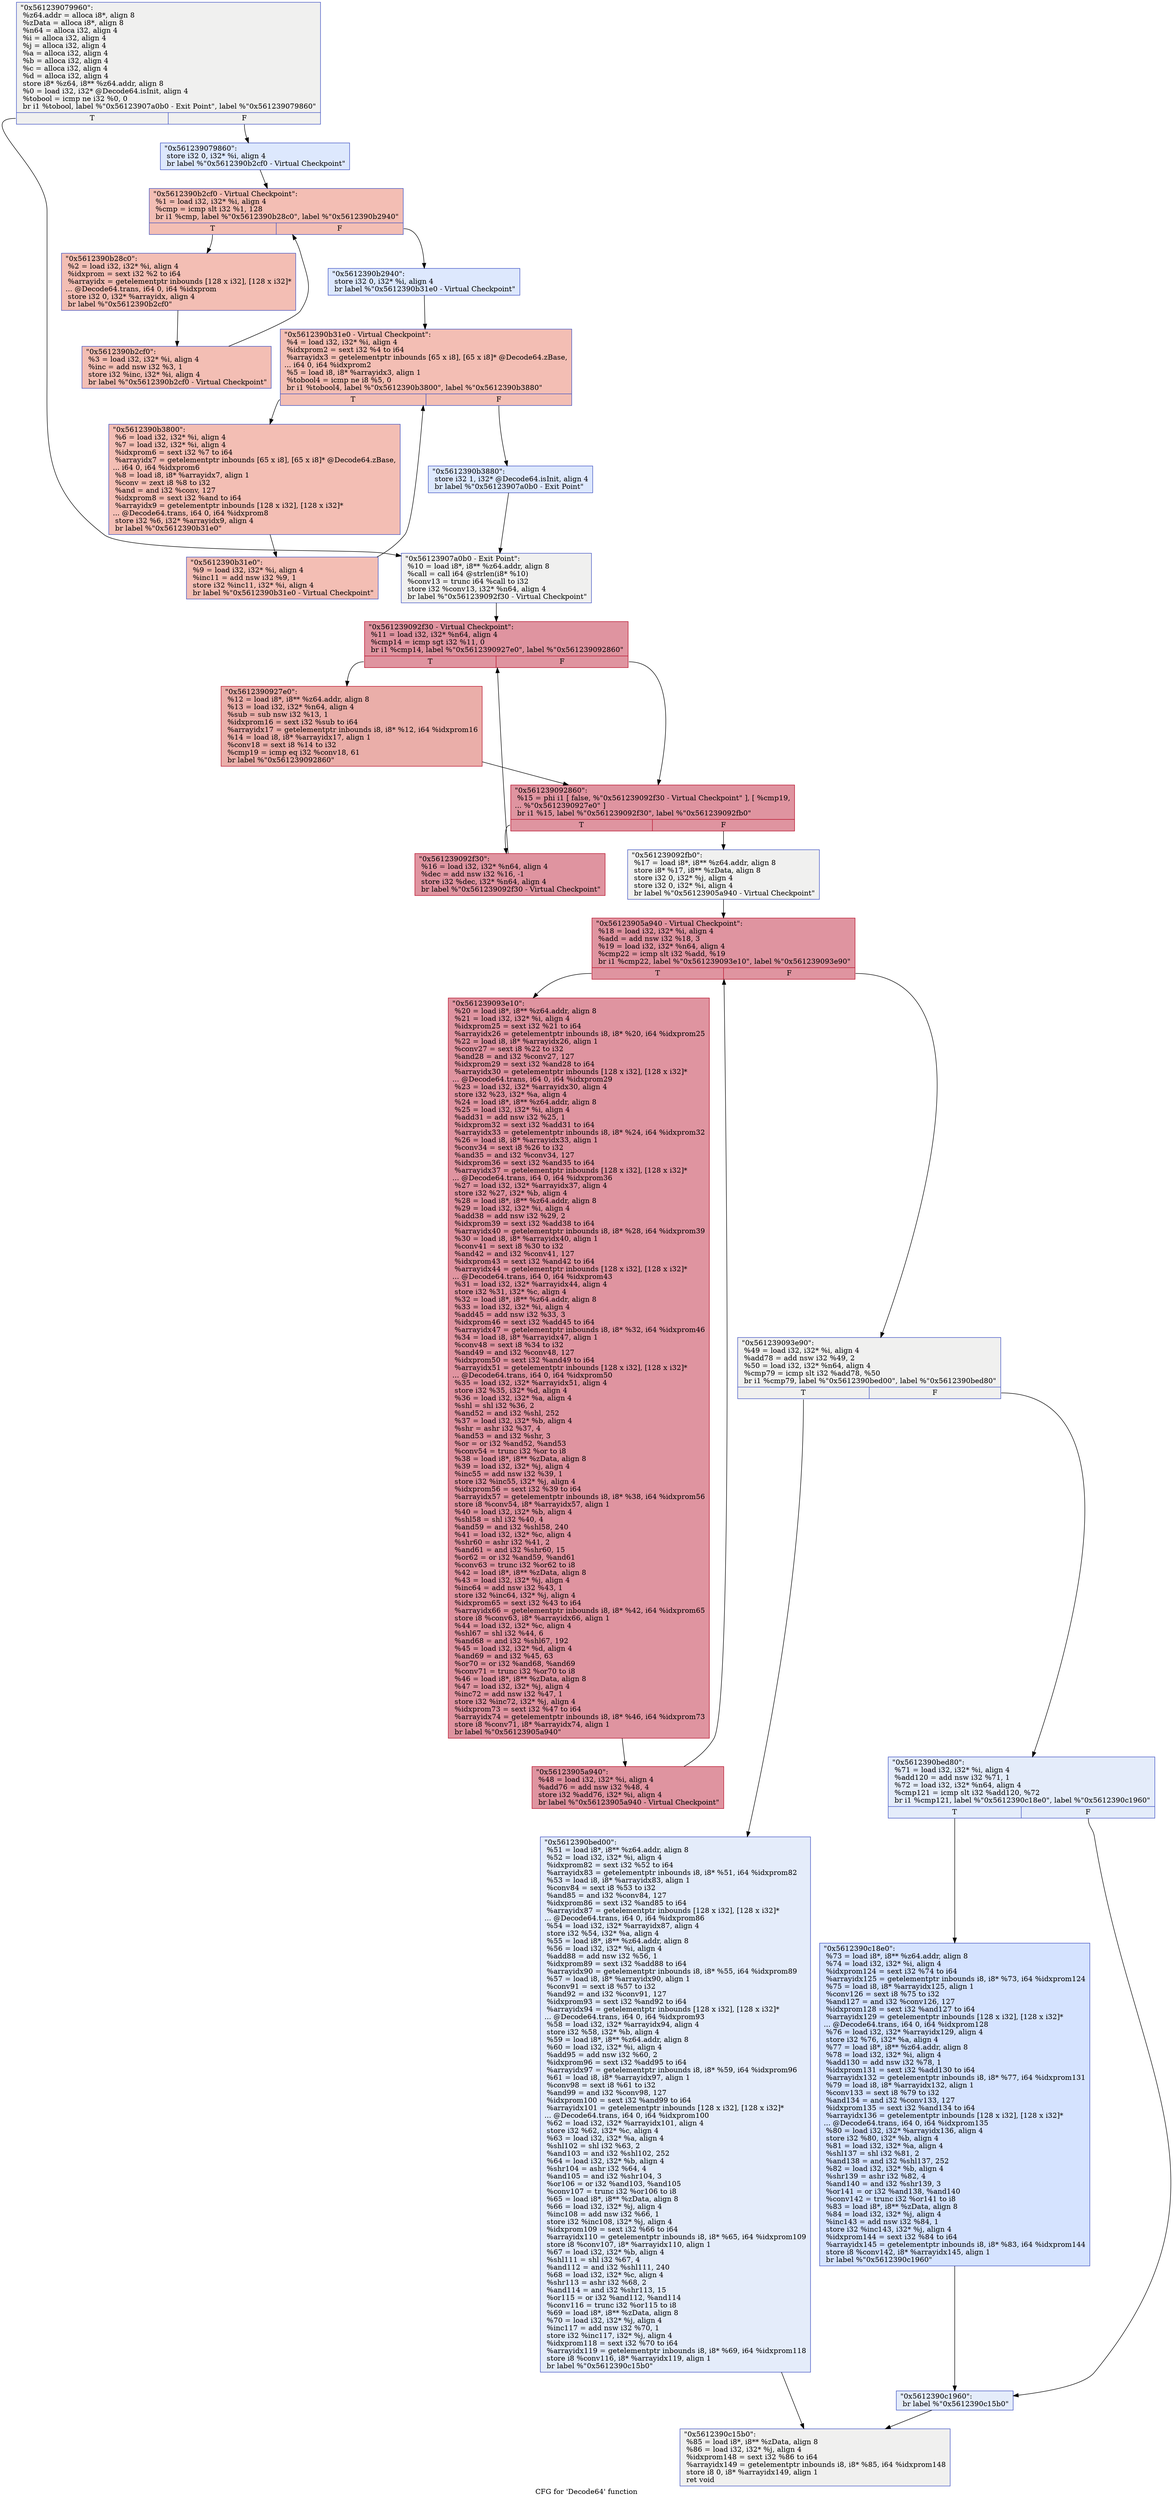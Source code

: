 digraph "CFG for 'Decode64' function" {
	label="CFG for 'Decode64' function";

	Node0x561239079960 [shape=record,color="#3d50c3ff", style=filled, fillcolor="#dedcdb70",label="{\"0x561239079960\":\l  %z64.addr = alloca i8*, align 8\l  %zData = alloca i8*, align 8\l  %n64 = alloca i32, align 4\l  %i = alloca i32, align 4\l  %j = alloca i32, align 4\l  %a = alloca i32, align 4\l  %b = alloca i32, align 4\l  %c = alloca i32, align 4\l  %d = alloca i32, align 4\l  store i8* %z64, i8** %z64.addr, align 8\l  %0 = load i32, i32* @Decode64.isInit, align 4\l  %tobool = icmp ne i32 %0, 0\l  br i1 %tobool, label %\"0x56123907a0b0 - Exit Point\", label %\"0x561239079860\"\l|{<s0>T|<s1>F}}"];
	Node0x561239079960:s0 -> Node0x56123907a0b0;
	Node0x561239079960:s1 -> Node0x561239079860;
	Node0x561239079860 [shape=record,color="#3d50c3ff", style=filled, fillcolor="#b2ccfb70",label="{\"0x561239079860\":                                 \l  store i32 0, i32* %i, align 4\l  br label %\"0x5612390b2cf0 - Virtual Checkpoint\"\l}"];
	Node0x561239079860 -> Node0x5612390798d0;
	Node0x5612390798d0 [shape=record,color="#3d50c3ff", style=filled, fillcolor="#e36c5570",label="{\"0x5612390b2cf0 - Virtual Checkpoint\":            \l  %1 = load i32, i32* %i, align 4\l  %cmp = icmp slt i32 %1, 128\l  br i1 %cmp, label %\"0x5612390b28c0\", label %\"0x5612390b2940\"\l|{<s0>T|<s1>F}}"];
	Node0x5612390798d0:s0 -> Node0x5612390b28c0;
	Node0x5612390798d0:s1 -> Node0x5612390b2940;
	Node0x5612390b28c0 [shape=record,color="#3d50c3ff", style=filled, fillcolor="#e36c5570",label="{\"0x5612390b28c0\":                                 \l  %2 = load i32, i32* %i, align 4\l  %idxprom = sext i32 %2 to i64\l  %arrayidx = getelementptr inbounds [128 x i32], [128 x i32]*\l... @Decode64.trans, i64 0, i64 %idxprom\l  store i32 0, i32* %arrayidx, align 4\l  br label %\"0x5612390b2cf0\"\l}"];
	Node0x5612390b28c0 -> Node0x5612390b2cf0;
	Node0x5612390b2cf0 [shape=record,color="#3d50c3ff", style=filled, fillcolor="#e36c5570",label="{\"0x5612390b2cf0\":                                 \l  %3 = load i32, i32* %i, align 4\l  %inc = add nsw i32 %3, 1\l  store i32 %inc, i32* %i, align 4\l  br label %\"0x5612390b2cf0 - Virtual Checkpoint\"\l}"];
	Node0x5612390b2cf0 -> Node0x5612390798d0;
	Node0x5612390b2940 [shape=record,color="#3d50c3ff", style=filled, fillcolor="#b2ccfb70",label="{\"0x5612390b2940\":                                 \l  store i32 0, i32* %i, align 4\l  br label %\"0x5612390b31e0 - Virtual Checkpoint\"\l}"];
	Node0x5612390b2940 -> Node0x5612390b3080;
	Node0x5612390b3080 [shape=record,color="#3d50c3ff", style=filled, fillcolor="#e36c5570",label="{\"0x5612390b31e0 - Virtual Checkpoint\":            \l  %4 = load i32, i32* %i, align 4\l  %idxprom2 = sext i32 %4 to i64\l  %arrayidx3 = getelementptr inbounds [65 x i8], [65 x i8]* @Decode64.zBase,\l... i64 0, i64 %idxprom2\l  %5 = load i8, i8* %arrayidx3, align 1\l  %tobool4 = icmp ne i8 %5, 0\l  br i1 %tobool4, label %\"0x5612390b3800\", label %\"0x5612390b3880\"\l|{<s0>T|<s1>F}}"];
	Node0x5612390b3080:s0 -> Node0x5612390b3800;
	Node0x5612390b3080:s1 -> Node0x5612390b3880;
	Node0x5612390b3800 [shape=record,color="#3d50c3ff", style=filled, fillcolor="#e36c5570",label="{\"0x5612390b3800\":                                 \l  %6 = load i32, i32* %i, align 4\l  %7 = load i32, i32* %i, align 4\l  %idxprom6 = sext i32 %7 to i64\l  %arrayidx7 = getelementptr inbounds [65 x i8], [65 x i8]* @Decode64.zBase,\l... i64 0, i64 %idxprom6\l  %8 = load i8, i8* %arrayidx7, align 1\l  %conv = zext i8 %8 to i32\l  %and = and i32 %conv, 127\l  %idxprom8 = sext i32 %and to i64\l  %arrayidx9 = getelementptr inbounds [128 x i32], [128 x i32]*\l... @Decode64.trans, i64 0, i64 %idxprom8\l  store i32 %6, i32* %arrayidx9, align 4\l  br label %\"0x5612390b31e0\"\l}"];
	Node0x5612390b3800 -> Node0x5612390b31e0;
	Node0x5612390b31e0 [shape=record,color="#3d50c3ff", style=filled, fillcolor="#e36c5570",label="{\"0x5612390b31e0\":                                 \l  %9 = load i32, i32* %i, align 4\l  %inc11 = add nsw i32 %9, 1\l  store i32 %inc11, i32* %i, align 4\l  br label %\"0x5612390b31e0 - Virtual Checkpoint\"\l}"];
	Node0x5612390b31e0 -> Node0x5612390b3080;
	Node0x5612390b3880 [shape=record,color="#3d50c3ff", style=filled, fillcolor="#b2ccfb70",label="{\"0x5612390b3880\":                                 \l  store i32 1, i32* @Decode64.isInit, align 4\l  br label %\"0x56123907a0b0 - Exit Point\"\l}"];
	Node0x5612390b3880 -> Node0x56123907a0b0;
	Node0x56123907a0b0 [shape=record,color="#3d50c3ff", style=filled, fillcolor="#dedcdb70",label="{\"0x56123907a0b0 - Exit Point\":                    \l  %10 = load i8*, i8** %z64.addr, align 8\l  %call = call i64 @strlen(i8* %10)\l  %conv13 = trunc i64 %call to i32\l  store i32 %conv13, i32* %n64, align 4\l  br label %\"0x561239092f30 - Virtual Checkpoint\"\l}"];
	Node0x56123907a0b0 -> Node0x5612390925d0;
	Node0x5612390925d0 [shape=record,color="#b70d28ff", style=filled, fillcolor="#b70d2870",label="{\"0x561239092f30 - Virtual Checkpoint\":            \l  %11 = load i32, i32* %n64, align 4\l  %cmp14 = icmp sgt i32 %11, 0\l  br i1 %cmp14, label %\"0x5612390927e0\", label %\"0x561239092860\"\l|{<s0>T|<s1>F}}"];
	Node0x5612390925d0:s0 -> Node0x5612390927e0;
	Node0x5612390925d0:s1 -> Node0x561239092860;
	Node0x5612390927e0 [shape=record,color="#b70d28ff", style=filled, fillcolor="#d0473d70",label="{\"0x5612390927e0\":                                 \l  %12 = load i8*, i8** %z64.addr, align 8\l  %13 = load i32, i32* %n64, align 4\l  %sub = sub nsw i32 %13, 1\l  %idxprom16 = sext i32 %sub to i64\l  %arrayidx17 = getelementptr inbounds i8, i8* %12, i64 %idxprom16\l  %14 = load i8, i8* %arrayidx17, align 1\l  %conv18 = sext i8 %14 to i32\l  %cmp19 = icmp eq i32 %conv18, 61\l  br label %\"0x561239092860\"\l}"];
	Node0x5612390927e0 -> Node0x561239092860;
	Node0x561239092860 [shape=record,color="#b70d28ff", style=filled, fillcolor="#b70d2870",label="{\"0x561239092860\":                                 \l  %15 = phi i1 [ false, %\"0x561239092f30 - Virtual Checkpoint\" ], [ %cmp19,\l... %\"0x5612390927e0\" ]\l  br i1 %15, label %\"0x561239092f30\", label %\"0x561239092fb0\"\l|{<s0>T|<s1>F}}"];
	Node0x561239092860:s0 -> Node0x561239092f30;
	Node0x561239092860:s1 -> Node0x561239092fb0;
	Node0x561239092f30 [shape=record,color="#b70d28ff", style=filled, fillcolor="#b70d2870",label="{\"0x561239092f30\":                                 \l  %16 = load i32, i32* %n64, align 4\l  %dec = add nsw i32 %16, -1\l  store i32 %dec, i32* %n64, align 4\l  br label %\"0x561239092f30 - Virtual Checkpoint\"\l}"];
	Node0x561239092f30 -> Node0x5612390925d0;
	Node0x561239092fb0 [shape=record,color="#3d50c3ff", style=filled, fillcolor="#dedcdb70",label="{\"0x561239092fb0\":                                 \l  %17 = load i8*, i8** %z64.addr, align 8\l  store i8* %17, i8** %zData, align 8\l  store i32 0, i32* %j, align 4\l  store i32 0, i32* %i, align 4\l  br label %\"0x56123905a940 - Virtual Checkpoint\"\l}"];
	Node0x561239092fb0 -> Node0x561239093ae0;
	Node0x561239093ae0 [shape=record,color="#b70d28ff", style=filled, fillcolor="#b70d2870",label="{\"0x56123905a940 - Virtual Checkpoint\":            \l  %18 = load i32, i32* %i, align 4\l  %add = add nsw i32 %18, 3\l  %19 = load i32, i32* %n64, align 4\l  %cmp22 = icmp slt i32 %add, %19\l  br i1 %cmp22, label %\"0x561239093e10\", label %\"0x561239093e90\"\l|{<s0>T|<s1>F}}"];
	Node0x561239093ae0:s0 -> Node0x561239093e10;
	Node0x561239093ae0:s1 -> Node0x561239093e90;
	Node0x561239093e10 [shape=record,color="#b70d28ff", style=filled, fillcolor="#b70d2870",label="{\"0x561239093e10\":                                 \l  %20 = load i8*, i8** %z64.addr, align 8\l  %21 = load i32, i32* %i, align 4\l  %idxprom25 = sext i32 %21 to i64\l  %arrayidx26 = getelementptr inbounds i8, i8* %20, i64 %idxprom25\l  %22 = load i8, i8* %arrayidx26, align 1\l  %conv27 = sext i8 %22 to i32\l  %and28 = and i32 %conv27, 127\l  %idxprom29 = sext i32 %and28 to i64\l  %arrayidx30 = getelementptr inbounds [128 x i32], [128 x i32]*\l... @Decode64.trans, i64 0, i64 %idxprom29\l  %23 = load i32, i32* %arrayidx30, align 4\l  store i32 %23, i32* %a, align 4\l  %24 = load i8*, i8** %z64.addr, align 8\l  %25 = load i32, i32* %i, align 4\l  %add31 = add nsw i32 %25, 1\l  %idxprom32 = sext i32 %add31 to i64\l  %arrayidx33 = getelementptr inbounds i8, i8* %24, i64 %idxprom32\l  %26 = load i8, i8* %arrayidx33, align 1\l  %conv34 = sext i8 %26 to i32\l  %and35 = and i32 %conv34, 127\l  %idxprom36 = sext i32 %and35 to i64\l  %arrayidx37 = getelementptr inbounds [128 x i32], [128 x i32]*\l... @Decode64.trans, i64 0, i64 %idxprom36\l  %27 = load i32, i32* %arrayidx37, align 4\l  store i32 %27, i32* %b, align 4\l  %28 = load i8*, i8** %z64.addr, align 8\l  %29 = load i32, i32* %i, align 4\l  %add38 = add nsw i32 %29, 2\l  %idxprom39 = sext i32 %add38 to i64\l  %arrayidx40 = getelementptr inbounds i8, i8* %28, i64 %idxprom39\l  %30 = load i8, i8* %arrayidx40, align 1\l  %conv41 = sext i8 %30 to i32\l  %and42 = and i32 %conv41, 127\l  %idxprom43 = sext i32 %and42 to i64\l  %arrayidx44 = getelementptr inbounds [128 x i32], [128 x i32]*\l... @Decode64.trans, i64 0, i64 %idxprom43\l  %31 = load i32, i32* %arrayidx44, align 4\l  store i32 %31, i32* %c, align 4\l  %32 = load i8*, i8** %z64.addr, align 8\l  %33 = load i32, i32* %i, align 4\l  %add45 = add nsw i32 %33, 3\l  %idxprom46 = sext i32 %add45 to i64\l  %arrayidx47 = getelementptr inbounds i8, i8* %32, i64 %idxprom46\l  %34 = load i8, i8* %arrayidx47, align 1\l  %conv48 = sext i8 %34 to i32\l  %and49 = and i32 %conv48, 127\l  %idxprom50 = sext i32 %and49 to i64\l  %arrayidx51 = getelementptr inbounds [128 x i32], [128 x i32]*\l... @Decode64.trans, i64 0, i64 %idxprom50\l  %35 = load i32, i32* %arrayidx51, align 4\l  store i32 %35, i32* %d, align 4\l  %36 = load i32, i32* %a, align 4\l  %shl = shl i32 %36, 2\l  %and52 = and i32 %shl, 252\l  %37 = load i32, i32* %b, align 4\l  %shr = ashr i32 %37, 4\l  %and53 = and i32 %shr, 3\l  %or = or i32 %and52, %and53\l  %conv54 = trunc i32 %or to i8\l  %38 = load i8*, i8** %zData, align 8\l  %39 = load i32, i32* %j, align 4\l  %inc55 = add nsw i32 %39, 1\l  store i32 %inc55, i32* %j, align 4\l  %idxprom56 = sext i32 %39 to i64\l  %arrayidx57 = getelementptr inbounds i8, i8* %38, i64 %idxprom56\l  store i8 %conv54, i8* %arrayidx57, align 1\l  %40 = load i32, i32* %b, align 4\l  %shl58 = shl i32 %40, 4\l  %and59 = and i32 %shl58, 240\l  %41 = load i32, i32* %c, align 4\l  %shr60 = ashr i32 %41, 2\l  %and61 = and i32 %shr60, 15\l  %or62 = or i32 %and59, %and61\l  %conv63 = trunc i32 %or62 to i8\l  %42 = load i8*, i8** %zData, align 8\l  %43 = load i32, i32* %j, align 4\l  %inc64 = add nsw i32 %43, 1\l  store i32 %inc64, i32* %j, align 4\l  %idxprom65 = sext i32 %43 to i64\l  %arrayidx66 = getelementptr inbounds i8, i8* %42, i64 %idxprom65\l  store i8 %conv63, i8* %arrayidx66, align 1\l  %44 = load i32, i32* %c, align 4\l  %shl67 = shl i32 %44, 6\l  %and68 = and i32 %shl67, 192\l  %45 = load i32, i32* %d, align 4\l  %and69 = and i32 %45, 63\l  %or70 = or i32 %and68, %and69\l  %conv71 = trunc i32 %or70 to i8\l  %46 = load i8*, i8** %zData, align 8\l  %47 = load i32, i32* %j, align 4\l  %inc72 = add nsw i32 %47, 1\l  store i32 %inc72, i32* %j, align 4\l  %idxprom73 = sext i32 %47 to i64\l  %arrayidx74 = getelementptr inbounds i8, i8* %46, i64 %idxprom73\l  store i8 %conv71, i8* %arrayidx74, align 1\l  br label %\"0x56123905a940\"\l}"];
	Node0x561239093e10 -> Node0x56123905a940;
	Node0x56123905a940 [shape=record,color="#b70d28ff", style=filled, fillcolor="#b70d2870",label="{\"0x56123905a940\":                                 \l  %48 = load i32, i32* %i, align 4\l  %add76 = add nsw i32 %48, 4\l  store i32 %add76, i32* %i, align 4\l  br label %\"0x56123905a940 - Virtual Checkpoint\"\l}"];
	Node0x56123905a940 -> Node0x561239093ae0;
	Node0x561239093e90 [shape=record,color="#3d50c3ff", style=filled, fillcolor="#dedcdb70",label="{\"0x561239093e90\":                                 \l  %49 = load i32, i32* %i, align 4\l  %add78 = add nsw i32 %49, 2\l  %50 = load i32, i32* %n64, align 4\l  %cmp79 = icmp slt i32 %add78, %50\l  br i1 %cmp79, label %\"0x5612390bed00\", label %\"0x5612390bed80\"\l|{<s0>T|<s1>F}}"];
	Node0x561239093e90:s0 -> Node0x5612390bed00;
	Node0x561239093e90:s1 -> Node0x5612390bed80;
	Node0x5612390bed00 [shape=record,color="#3d50c3ff", style=filled, fillcolor="#c1d4f470",label="{\"0x5612390bed00\":                                 \l  %51 = load i8*, i8** %z64.addr, align 8\l  %52 = load i32, i32* %i, align 4\l  %idxprom82 = sext i32 %52 to i64\l  %arrayidx83 = getelementptr inbounds i8, i8* %51, i64 %idxprom82\l  %53 = load i8, i8* %arrayidx83, align 1\l  %conv84 = sext i8 %53 to i32\l  %and85 = and i32 %conv84, 127\l  %idxprom86 = sext i32 %and85 to i64\l  %arrayidx87 = getelementptr inbounds [128 x i32], [128 x i32]*\l... @Decode64.trans, i64 0, i64 %idxprom86\l  %54 = load i32, i32* %arrayidx87, align 4\l  store i32 %54, i32* %a, align 4\l  %55 = load i8*, i8** %z64.addr, align 8\l  %56 = load i32, i32* %i, align 4\l  %add88 = add nsw i32 %56, 1\l  %idxprom89 = sext i32 %add88 to i64\l  %arrayidx90 = getelementptr inbounds i8, i8* %55, i64 %idxprom89\l  %57 = load i8, i8* %arrayidx90, align 1\l  %conv91 = sext i8 %57 to i32\l  %and92 = and i32 %conv91, 127\l  %idxprom93 = sext i32 %and92 to i64\l  %arrayidx94 = getelementptr inbounds [128 x i32], [128 x i32]*\l... @Decode64.trans, i64 0, i64 %idxprom93\l  %58 = load i32, i32* %arrayidx94, align 4\l  store i32 %58, i32* %b, align 4\l  %59 = load i8*, i8** %z64.addr, align 8\l  %60 = load i32, i32* %i, align 4\l  %add95 = add nsw i32 %60, 2\l  %idxprom96 = sext i32 %add95 to i64\l  %arrayidx97 = getelementptr inbounds i8, i8* %59, i64 %idxprom96\l  %61 = load i8, i8* %arrayidx97, align 1\l  %conv98 = sext i8 %61 to i32\l  %and99 = and i32 %conv98, 127\l  %idxprom100 = sext i32 %and99 to i64\l  %arrayidx101 = getelementptr inbounds [128 x i32], [128 x i32]*\l... @Decode64.trans, i64 0, i64 %idxprom100\l  %62 = load i32, i32* %arrayidx101, align 4\l  store i32 %62, i32* %c, align 4\l  %63 = load i32, i32* %a, align 4\l  %shl102 = shl i32 %63, 2\l  %and103 = and i32 %shl102, 252\l  %64 = load i32, i32* %b, align 4\l  %shr104 = ashr i32 %64, 4\l  %and105 = and i32 %shr104, 3\l  %or106 = or i32 %and103, %and105\l  %conv107 = trunc i32 %or106 to i8\l  %65 = load i8*, i8** %zData, align 8\l  %66 = load i32, i32* %j, align 4\l  %inc108 = add nsw i32 %66, 1\l  store i32 %inc108, i32* %j, align 4\l  %idxprom109 = sext i32 %66 to i64\l  %arrayidx110 = getelementptr inbounds i8, i8* %65, i64 %idxprom109\l  store i8 %conv107, i8* %arrayidx110, align 1\l  %67 = load i32, i32* %b, align 4\l  %shl111 = shl i32 %67, 4\l  %and112 = and i32 %shl111, 240\l  %68 = load i32, i32* %c, align 4\l  %shr113 = ashr i32 %68, 2\l  %and114 = and i32 %shr113, 15\l  %or115 = or i32 %and112, %and114\l  %conv116 = trunc i32 %or115 to i8\l  %69 = load i8*, i8** %zData, align 8\l  %70 = load i32, i32* %j, align 4\l  %inc117 = add nsw i32 %70, 1\l  store i32 %inc117, i32* %j, align 4\l  %idxprom118 = sext i32 %70 to i64\l  %arrayidx119 = getelementptr inbounds i8, i8* %69, i64 %idxprom118\l  store i8 %conv116, i8* %arrayidx119, align 1\l  br label %\"0x5612390c15b0\"\l}"];
	Node0x5612390bed00 -> Node0x5612390c15b0;
	Node0x5612390bed80 [shape=record,color="#3d50c3ff", style=filled, fillcolor="#c1d4f470",label="{\"0x5612390bed80\":                                 \l  %71 = load i32, i32* %i, align 4\l  %add120 = add nsw i32 %71, 1\l  %72 = load i32, i32* %n64, align 4\l  %cmp121 = icmp slt i32 %add120, %72\l  br i1 %cmp121, label %\"0x5612390c18e0\", label %\"0x5612390c1960\"\l|{<s0>T|<s1>F}}"];
	Node0x5612390bed80:s0 -> Node0x5612390c18e0;
	Node0x5612390bed80:s1 -> Node0x5612390c1960;
	Node0x5612390c18e0 [shape=record,color="#3d50c3ff", style=filled, fillcolor="#a1c0ff70",label="{\"0x5612390c18e0\":                                 \l  %73 = load i8*, i8** %z64.addr, align 8\l  %74 = load i32, i32* %i, align 4\l  %idxprom124 = sext i32 %74 to i64\l  %arrayidx125 = getelementptr inbounds i8, i8* %73, i64 %idxprom124\l  %75 = load i8, i8* %arrayidx125, align 1\l  %conv126 = sext i8 %75 to i32\l  %and127 = and i32 %conv126, 127\l  %idxprom128 = sext i32 %and127 to i64\l  %arrayidx129 = getelementptr inbounds [128 x i32], [128 x i32]*\l... @Decode64.trans, i64 0, i64 %idxprom128\l  %76 = load i32, i32* %arrayidx129, align 4\l  store i32 %76, i32* %a, align 4\l  %77 = load i8*, i8** %z64.addr, align 8\l  %78 = load i32, i32* %i, align 4\l  %add130 = add nsw i32 %78, 1\l  %idxprom131 = sext i32 %add130 to i64\l  %arrayidx132 = getelementptr inbounds i8, i8* %77, i64 %idxprom131\l  %79 = load i8, i8* %arrayidx132, align 1\l  %conv133 = sext i8 %79 to i32\l  %and134 = and i32 %conv133, 127\l  %idxprom135 = sext i32 %and134 to i64\l  %arrayidx136 = getelementptr inbounds [128 x i32], [128 x i32]*\l... @Decode64.trans, i64 0, i64 %idxprom135\l  %80 = load i32, i32* %arrayidx136, align 4\l  store i32 %80, i32* %b, align 4\l  %81 = load i32, i32* %a, align 4\l  %shl137 = shl i32 %81, 2\l  %and138 = and i32 %shl137, 252\l  %82 = load i32, i32* %b, align 4\l  %shr139 = ashr i32 %82, 4\l  %and140 = and i32 %shr139, 3\l  %or141 = or i32 %and138, %and140\l  %conv142 = trunc i32 %or141 to i8\l  %83 = load i8*, i8** %zData, align 8\l  %84 = load i32, i32* %j, align 4\l  %inc143 = add nsw i32 %84, 1\l  store i32 %inc143, i32* %j, align 4\l  %idxprom144 = sext i32 %84 to i64\l  %arrayidx145 = getelementptr inbounds i8, i8* %83, i64 %idxprom144\l  store i8 %conv142, i8* %arrayidx145, align 1\l  br label %\"0x5612390c1960\"\l}"];
	Node0x5612390c18e0 -> Node0x5612390c1960;
	Node0x5612390c1960 [shape=record,color="#3d50c3ff", style=filled, fillcolor="#c1d4f470",label="{\"0x5612390c1960\":                                 \l  br label %\"0x5612390c15b0\"\l}"];
	Node0x5612390c1960 -> Node0x5612390c15b0;
	Node0x5612390c15b0 [shape=record,color="#3d50c3ff", style=filled, fillcolor="#dedcdb70",label="{\"0x5612390c15b0\":                                 \l  %85 = load i8*, i8** %zData, align 8\l  %86 = load i32, i32* %j, align 4\l  %idxprom148 = sext i32 %86 to i64\l  %arrayidx149 = getelementptr inbounds i8, i8* %85, i64 %idxprom148\l  store i8 0, i8* %arrayidx149, align 1\l  ret void\l}"];
}
